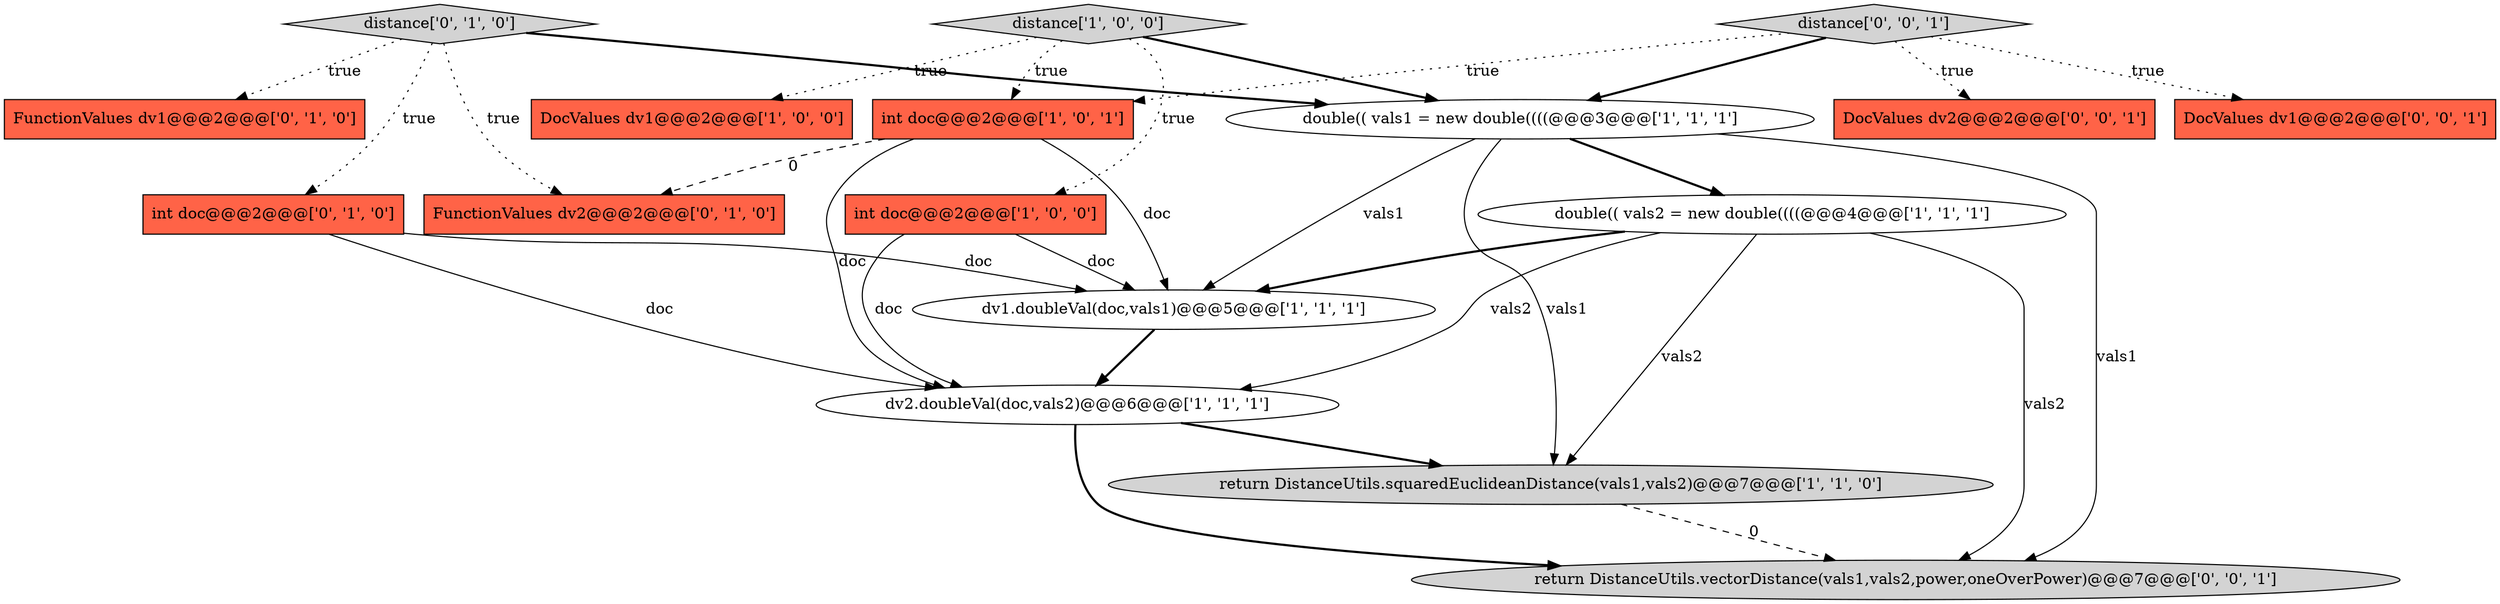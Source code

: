 digraph {
14 [style = filled, label = "return DistanceUtils.vectorDistance(vals1,vals2,power,oneOverPower)@@@7@@@['0', '0', '1']", fillcolor = lightgray, shape = ellipse image = "AAA0AAABBB3BBB"];
16 [style = filled, label = "DocValues dv2@@@2@@@['0', '0', '1']", fillcolor = tomato, shape = box image = "AAA0AAABBB3BBB"];
7 [style = filled, label = "return DistanceUtils.squaredEuclideanDistance(vals1,vals2)@@@7@@@['1', '1', '0']", fillcolor = lightgray, shape = ellipse image = "AAA0AAABBB1BBB"];
8 [style = filled, label = "double(( vals2 = new double((((@@@4@@@['1', '1', '1']", fillcolor = white, shape = ellipse image = "AAA0AAABBB1BBB"];
5 [style = filled, label = "int doc@@@2@@@['1', '0', '1']", fillcolor = tomato, shape = box image = "AAA0AAABBB1BBB"];
10 [style = filled, label = "int doc@@@2@@@['0', '1', '0']", fillcolor = tomato, shape = box image = "AAA0AAABBB2BBB"];
13 [style = filled, label = "DocValues dv1@@@2@@@['0', '0', '1']", fillcolor = tomato, shape = box image = "AAA0AAABBB3BBB"];
2 [style = filled, label = "distance['1', '0', '0']", fillcolor = lightgray, shape = diamond image = "AAA0AAABBB1BBB"];
12 [style = filled, label = "FunctionValues dv2@@@2@@@['0', '1', '0']", fillcolor = tomato, shape = box image = "AAA1AAABBB2BBB"];
11 [style = filled, label = "distance['0', '1', '0']", fillcolor = lightgray, shape = diamond image = "AAA0AAABBB2BBB"];
4 [style = filled, label = "double(( vals1 = new double((((@@@3@@@['1', '1', '1']", fillcolor = white, shape = ellipse image = "AAA0AAABBB1BBB"];
9 [style = filled, label = "FunctionValues dv1@@@2@@@['0', '1', '0']", fillcolor = tomato, shape = box image = "AAA0AAABBB2BBB"];
0 [style = filled, label = "DocValues dv1@@@2@@@['1', '0', '0']", fillcolor = tomato, shape = box image = "AAA0AAABBB1BBB"];
15 [style = filled, label = "distance['0', '0', '1']", fillcolor = lightgray, shape = diamond image = "AAA0AAABBB3BBB"];
1 [style = filled, label = "dv1.doubleVal(doc,vals1)@@@5@@@['1', '1', '1']", fillcolor = white, shape = ellipse image = "AAA0AAABBB1BBB"];
3 [style = filled, label = "int doc@@@2@@@['1', '0', '0']", fillcolor = tomato, shape = box image = "AAA0AAABBB1BBB"];
6 [style = filled, label = "dv2.doubleVal(doc,vals2)@@@6@@@['1', '1', '1']", fillcolor = white, shape = ellipse image = "AAA0AAABBB1BBB"];
2->3 [style = dotted, label="true"];
15->5 [style = dotted, label="true"];
8->14 [style = solid, label="vals2"];
4->7 [style = solid, label="vals1"];
5->12 [style = dashed, label="0"];
2->0 [style = dotted, label="true"];
3->1 [style = solid, label="doc"];
11->10 [style = dotted, label="true"];
7->14 [style = dashed, label="0"];
11->4 [style = bold, label=""];
11->12 [style = dotted, label="true"];
4->14 [style = solid, label="vals1"];
11->9 [style = dotted, label="true"];
15->16 [style = dotted, label="true"];
2->4 [style = bold, label=""];
10->1 [style = solid, label="doc"];
8->7 [style = solid, label="vals2"];
15->13 [style = dotted, label="true"];
6->14 [style = bold, label=""];
8->1 [style = bold, label=""];
5->6 [style = solid, label="doc"];
1->6 [style = bold, label=""];
3->6 [style = solid, label="doc"];
5->1 [style = solid, label="doc"];
4->1 [style = solid, label="vals1"];
15->4 [style = bold, label=""];
4->8 [style = bold, label=""];
8->6 [style = solid, label="vals2"];
6->7 [style = bold, label=""];
10->6 [style = solid, label="doc"];
2->5 [style = dotted, label="true"];
}
